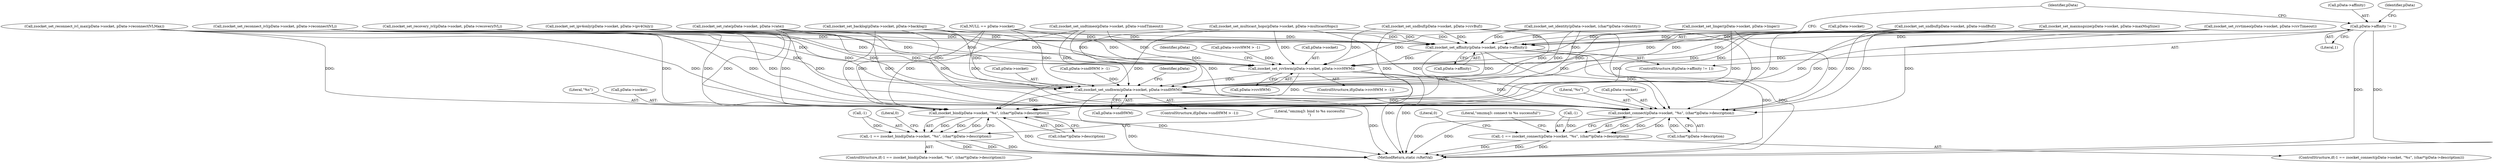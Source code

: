 digraph "0_rsyslog_062d0c671a29f7c6f7dff4a2f1f35df375bbb30b_0@pointer" {
"1000348" [label="(Call,pData->affinity != 1)"];
"1000353" [label="(Call,zsocket_set_affinity(pData->socket, pData->affinity))"];
"1000367" [label="(Call,zsocket_set_rcvhwm(pData->socket, pData->rcvHWM))"];
"1000381" [label="(Call,zsocket_set_sndhwm(pData->socket, pData->sndHWM))"];
"1000399" [label="(Call,zsocket_bind(pData->socket, \"%s\", (char*)pData->description))"];
"1000396" [label="(Call,-1 == zsocket_bind(pData->socket, \"%s\", (char*)pData->description))"];
"1000432" [label="(Call,zsocket_connect(pData->socket, \"%s\", (char*)pData->description))"];
"1000429" [label="(Call,-1 == zsocket_connect(pData->socket, \"%s\", (char*)pData->description))"];
"1000381" [label="(Call,zsocket_set_sndhwm(pData->socket, pData->sndHWM))"];
"1000397" [label="(Call,-1)"];
"1000428" [label="(ControlStructure,if(-1 == zsocket_connect(pData->socket, \"%s\", (char*)pData->description)))"];
"1000377" [label="(Identifier,pData)"];
"1000357" [label="(Call,pData->affinity)"];
"1000242" [label="(Call,zsocket_set_rcvtimeo(pData->socket, pData->rcvTimeout))"];
"1000395" [label="(ControlStructure,if(-1 == zsocket_bind(pData->socket, \"%s\", (char*)pData->description)))"];
"1000436" [label="(Literal,\"%s\")"];
"1000355" [label="(Identifier,pData)"];
"1000403" [label="(Literal,\"%s\")"];
"1000200" [label="(Call,zsocket_set_linger(pData->socket, pData->linger))"];
"1000284" [label="(Call,zsocket_set_recovery_ivl(pData->socket, pData->recoveryIVL))"];
"1000347" [label="(ControlStructure,if(pData->affinity != 1))"];
"1000214" [label="(Call,zsocket_set_backlog(pData->socket, pData->backlog))"];
"1000437" [label="(Call,(char*)pData->description)"];
"1000256" [label="(Call,zsocket_set_maxmsgsize(pData->socket, pData->maxMsgSize))"];
"1000270" [label="(Call,zsocket_set_rate(pData->socket, pData->rate))"];
"1000432" [label="(Call,zsocket_connect(pData->socket, \"%s\", (char*)pData->description))"];
"1000375" [label="(Call,pData->sndHWM > -1)"];
"1000363" [label="(Identifier,pData)"];
"1000444" [label="(Literal,0)"];
"1000385" [label="(Call,pData->sndHWM)"];
"1000361" [label="(Call,pData->rcvHWM > -1)"];
"1000461" [label="(MethodReturn,static rsRetVal)"];
"1000354" [label="(Call,pData->socket)"];
"1000348" [label="(Call,pData->affinity != 1)"];
"1000404" [label="(Call,(char*)pData->description)"];
"1000186" [label="(Call,zsocket_set_sndbuf(pData->socket, pData->rcvBuf))"];
"1000352" [label="(Literal,1)"];
"1000433" [label="(Call,pData->socket)"];
"1000400" [label="(Call,pData->socket)"];
"1000374" [label="(ControlStructure,if(pData->sndHWM > -1))"];
"1000411" [label="(Literal,0)"];
"1000429" [label="(Call,-1 == zsocket_connect(pData->socket, \"%s\", (char*)pData->description))"];
"1000326" [label="(Call,zsocket_set_reconnect_ivl_max(pData->socket, pData->reconnectIVLMax))"];
"1000368" [label="(Call,pData->socket)"];
"1000391" [label="(Identifier,pData)"];
"1000396" [label="(Call,-1 == zsocket_bind(pData->socket, \"%s\", (char*)pData->description))"];
"1000312" [label="(Call,zsocket_set_reconnect_ivl(pData->socket, pData->reconnectIVL))"];
"1000340" [label="(Call,zsocket_set_ipv4only(pData->socket, pData->ipv4Only))"];
"1000360" [label="(ControlStructure,if(pData->rcvHWM > -1))"];
"1000455" [label="(Literal,\"omzmq3: connect to %s successful\")"];
"1000135" [label="(Call,NULL == pData->socket)"];
"1000430" [label="(Call,-1)"];
"1000228" [label="(Call,zsocket_set_sndtimeo(pData->socket, pData->sndTimeout))"];
"1000156" [label="(Call,zsocket_set_identity(pData->socket, (char*)pData->identity))"];
"1000353" [label="(Call,zsocket_set_affinity(pData->socket, pData->affinity))"];
"1000382" [label="(Call,pData->socket)"];
"1000422" [label="(Literal,\"omzmq3: bind to %s successful\n\")"];
"1000367" [label="(Call,zsocket_set_rcvhwm(pData->socket, pData->rcvHWM))"];
"1000399" [label="(Call,zsocket_bind(pData->socket, \"%s\", (char*)pData->description))"];
"1000298" [label="(Call,zsocket_set_multicast_hops(pData->socket, pData->multicastHops))"];
"1000371" [label="(Call,pData->rcvHWM)"];
"1000172" [label="(Call,zsocket_set_sndbuf(pData->socket, pData->sndBuf))"];
"1000349" [label="(Call,pData->affinity)"];
"1000348" -> "1000347"  [label="AST: "];
"1000348" -> "1000352"  [label="CFG: "];
"1000349" -> "1000348"  [label="AST: "];
"1000352" -> "1000348"  [label="AST: "];
"1000355" -> "1000348"  [label="CFG: "];
"1000363" -> "1000348"  [label="CFG: "];
"1000348" -> "1000461"  [label="DDG: "];
"1000348" -> "1000461"  [label="DDG: "];
"1000348" -> "1000353"  [label="DDG: "];
"1000353" -> "1000347"  [label="AST: "];
"1000353" -> "1000357"  [label="CFG: "];
"1000354" -> "1000353"  [label="AST: "];
"1000357" -> "1000353"  [label="AST: "];
"1000363" -> "1000353"  [label="CFG: "];
"1000353" -> "1000461"  [label="DDG: "];
"1000353" -> "1000461"  [label="DDG: "];
"1000186" -> "1000353"  [label="DDG: "];
"1000200" -> "1000353"  [label="DDG: "];
"1000284" -> "1000353"  [label="DDG: "];
"1000156" -> "1000353"  [label="DDG: "];
"1000298" -> "1000353"  [label="DDG: "];
"1000312" -> "1000353"  [label="DDG: "];
"1000228" -> "1000353"  [label="DDG: "];
"1000172" -> "1000353"  [label="DDG: "];
"1000326" -> "1000353"  [label="DDG: "];
"1000214" -> "1000353"  [label="DDG: "];
"1000256" -> "1000353"  [label="DDG: "];
"1000340" -> "1000353"  [label="DDG: "];
"1000270" -> "1000353"  [label="DDG: "];
"1000135" -> "1000353"  [label="DDG: "];
"1000242" -> "1000353"  [label="DDG: "];
"1000353" -> "1000367"  [label="DDG: "];
"1000353" -> "1000381"  [label="DDG: "];
"1000353" -> "1000399"  [label="DDG: "];
"1000353" -> "1000432"  [label="DDG: "];
"1000367" -> "1000360"  [label="AST: "];
"1000367" -> "1000371"  [label="CFG: "];
"1000368" -> "1000367"  [label="AST: "];
"1000371" -> "1000367"  [label="AST: "];
"1000377" -> "1000367"  [label="CFG: "];
"1000367" -> "1000461"  [label="DDG: "];
"1000367" -> "1000461"  [label="DDG: "];
"1000186" -> "1000367"  [label="DDG: "];
"1000200" -> "1000367"  [label="DDG: "];
"1000284" -> "1000367"  [label="DDG: "];
"1000156" -> "1000367"  [label="DDG: "];
"1000298" -> "1000367"  [label="DDG: "];
"1000312" -> "1000367"  [label="DDG: "];
"1000228" -> "1000367"  [label="DDG: "];
"1000172" -> "1000367"  [label="DDG: "];
"1000214" -> "1000367"  [label="DDG: "];
"1000256" -> "1000367"  [label="DDG: "];
"1000326" -> "1000367"  [label="DDG: "];
"1000340" -> "1000367"  [label="DDG: "];
"1000270" -> "1000367"  [label="DDG: "];
"1000135" -> "1000367"  [label="DDG: "];
"1000242" -> "1000367"  [label="DDG: "];
"1000361" -> "1000367"  [label="DDG: "];
"1000367" -> "1000381"  [label="DDG: "];
"1000367" -> "1000399"  [label="DDG: "];
"1000367" -> "1000432"  [label="DDG: "];
"1000381" -> "1000374"  [label="AST: "];
"1000381" -> "1000385"  [label="CFG: "];
"1000382" -> "1000381"  [label="AST: "];
"1000385" -> "1000381"  [label="AST: "];
"1000391" -> "1000381"  [label="CFG: "];
"1000381" -> "1000461"  [label="DDG: "];
"1000381" -> "1000461"  [label="DDG: "];
"1000186" -> "1000381"  [label="DDG: "];
"1000200" -> "1000381"  [label="DDG: "];
"1000284" -> "1000381"  [label="DDG: "];
"1000156" -> "1000381"  [label="DDG: "];
"1000298" -> "1000381"  [label="DDG: "];
"1000312" -> "1000381"  [label="DDG: "];
"1000228" -> "1000381"  [label="DDG: "];
"1000172" -> "1000381"  [label="DDG: "];
"1000214" -> "1000381"  [label="DDG: "];
"1000256" -> "1000381"  [label="DDG: "];
"1000326" -> "1000381"  [label="DDG: "];
"1000340" -> "1000381"  [label="DDG: "];
"1000270" -> "1000381"  [label="DDG: "];
"1000135" -> "1000381"  [label="DDG: "];
"1000242" -> "1000381"  [label="DDG: "];
"1000375" -> "1000381"  [label="DDG: "];
"1000381" -> "1000399"  [label="DDG: "];
"1000381" -> "1000432"  [label="DDG: "];
"1000399" -> "1000396"  [label="AST: "];
"1000399" -> "1000404"  [label="CFG: "];
"1000400" -> "1000399"  [label="AST: "];
"1000403" -> "1000399"  [label="AST: "];
"1000404" -> "1000399"  [label="AST: "];
"1000396" -> "1000399"  [label="CFG: "];
"1000399" -> "1000461"  [label="DDG: "];
"1000399" -> "1000461"  [label="DDG: "];
"1000399" -> "1000396"  [label="DDG: "];
"1000399" -> "1000396"  [label="DDG: "];
"1000399" -> "1000396"  [label="DDG: "];
"1000186" -> "1000399"  [label="DDG: "];
"1000200" -> "1000399"  [label="DDG: "];
"1000284" -> "1000399"  [label="DDG: "];
"1000156" -> "1000399"  [label="DDG: "];
"1000298" -> "1000399"  [label="DDG: "];
"1000312" -> "1000399"  [label="DDG: "];
"1000228" -> "1000399"  [label="DDG: "];
"1000172" -> "1000399"  [label="DDG: "];
"1000214" -> "1000399"  [label="DDG: "];
"1000256" -> "1000399"  [label="DDG: "];
"1000326" -> "1000399"  [label="DDG: "];
"1000340" -> "1000399"  [label="DDG: "];
"1000270" -> "1000399"  [label="DDG: "];
"1000135" -> "1000399"  [label="DDG: "];
"1000242" -> "1000399"  [label="DDG: "];
"1000404" -> "1000399"  [label="DDG: "];
"1000396" -> "1000395"  [label="AST: "];
"1000397" -> "1000396"  [label="AST: "];
"1000411" -> "1000396"  [label="CFG: "];
"1000422" -> "1000396"  [label="CFG: "];
"1000396" -> "1000461"  [label="DDG: "];
"1000396" -> "1000461"  [label="DDG: "];
"1000396" -> "1000461"  [label="DDG: "];
"1000397" -> "1000396"  [label="DDG: "];
"1000432" -> "1000429"  [label="AST: "];
"1000432" -> "1000437"  [label="CFG: "];
"1000433" -> "1000432"  [label="AST: "];
"1000436" -> "1000432"  [label="AST: "];
"1000437" -> "1000432"  [label="AST: "];
"1000429" -> "1000432"  [label="CFG: "];
"1000432" -> "1000461"  [label="DDG: "];
"1000432" -> "1000461"  [label="DDG: "];
"1000432" -> "1000429"  [label="DDG: "];
"1000432" -> "1000429"  [label="DDG: "];
"1000432" -> "1000429"  [label="DDG: "];
"1000186" -> "1000432"  [label="DDG: "];
"1000200" -> "1000432"  [label="DDG: "];
"1000284" -> "1000432"  [label="DDG: "];
"1000156" -> "1000432"  [label="DDG: "];
"1000298" -> "1000432"  [label="DDG: "];
"1000312" -> "1000432"  [label="DDG: "];
"1000228" -> "1000432"  [label="DDG: "];
"1000172" -> "1000432"  [label="DDG: "];
"1000214" -> "1000432"  [label="DDG: "];
"1000256" -> "1000432"  [label="DDG: "];
"1000326" -> "1000432"  [label="DDG: "];
"1000340" -> "1000432"  [label="DDG: "];
"1000270" -> "1000432"  [label="DDG: "];
"1000135" -> "1000432"  [label="DDG: "];
"1000242" -> "1000432"  [label="DDG: "];
"1000437" -> "1000432"  [label="DDG: "];
"1000429" -> "1000428"  [label="AST: "];
"1000430" -> "1000429"  [label="AST: "];
"1000444" -> "1000429"  [label="CFG: "];
"1000455" -> "1000429"  [label="CFG: "];
"1000429" -> "1000461"  [label="DDG: "];
"1000429" -> "1000461"  [label="DDG: "];
"1000429" -> "1000461"  [label="DDG: "];
"1000430" -> "1000429"  [label="DDG: "];
}
